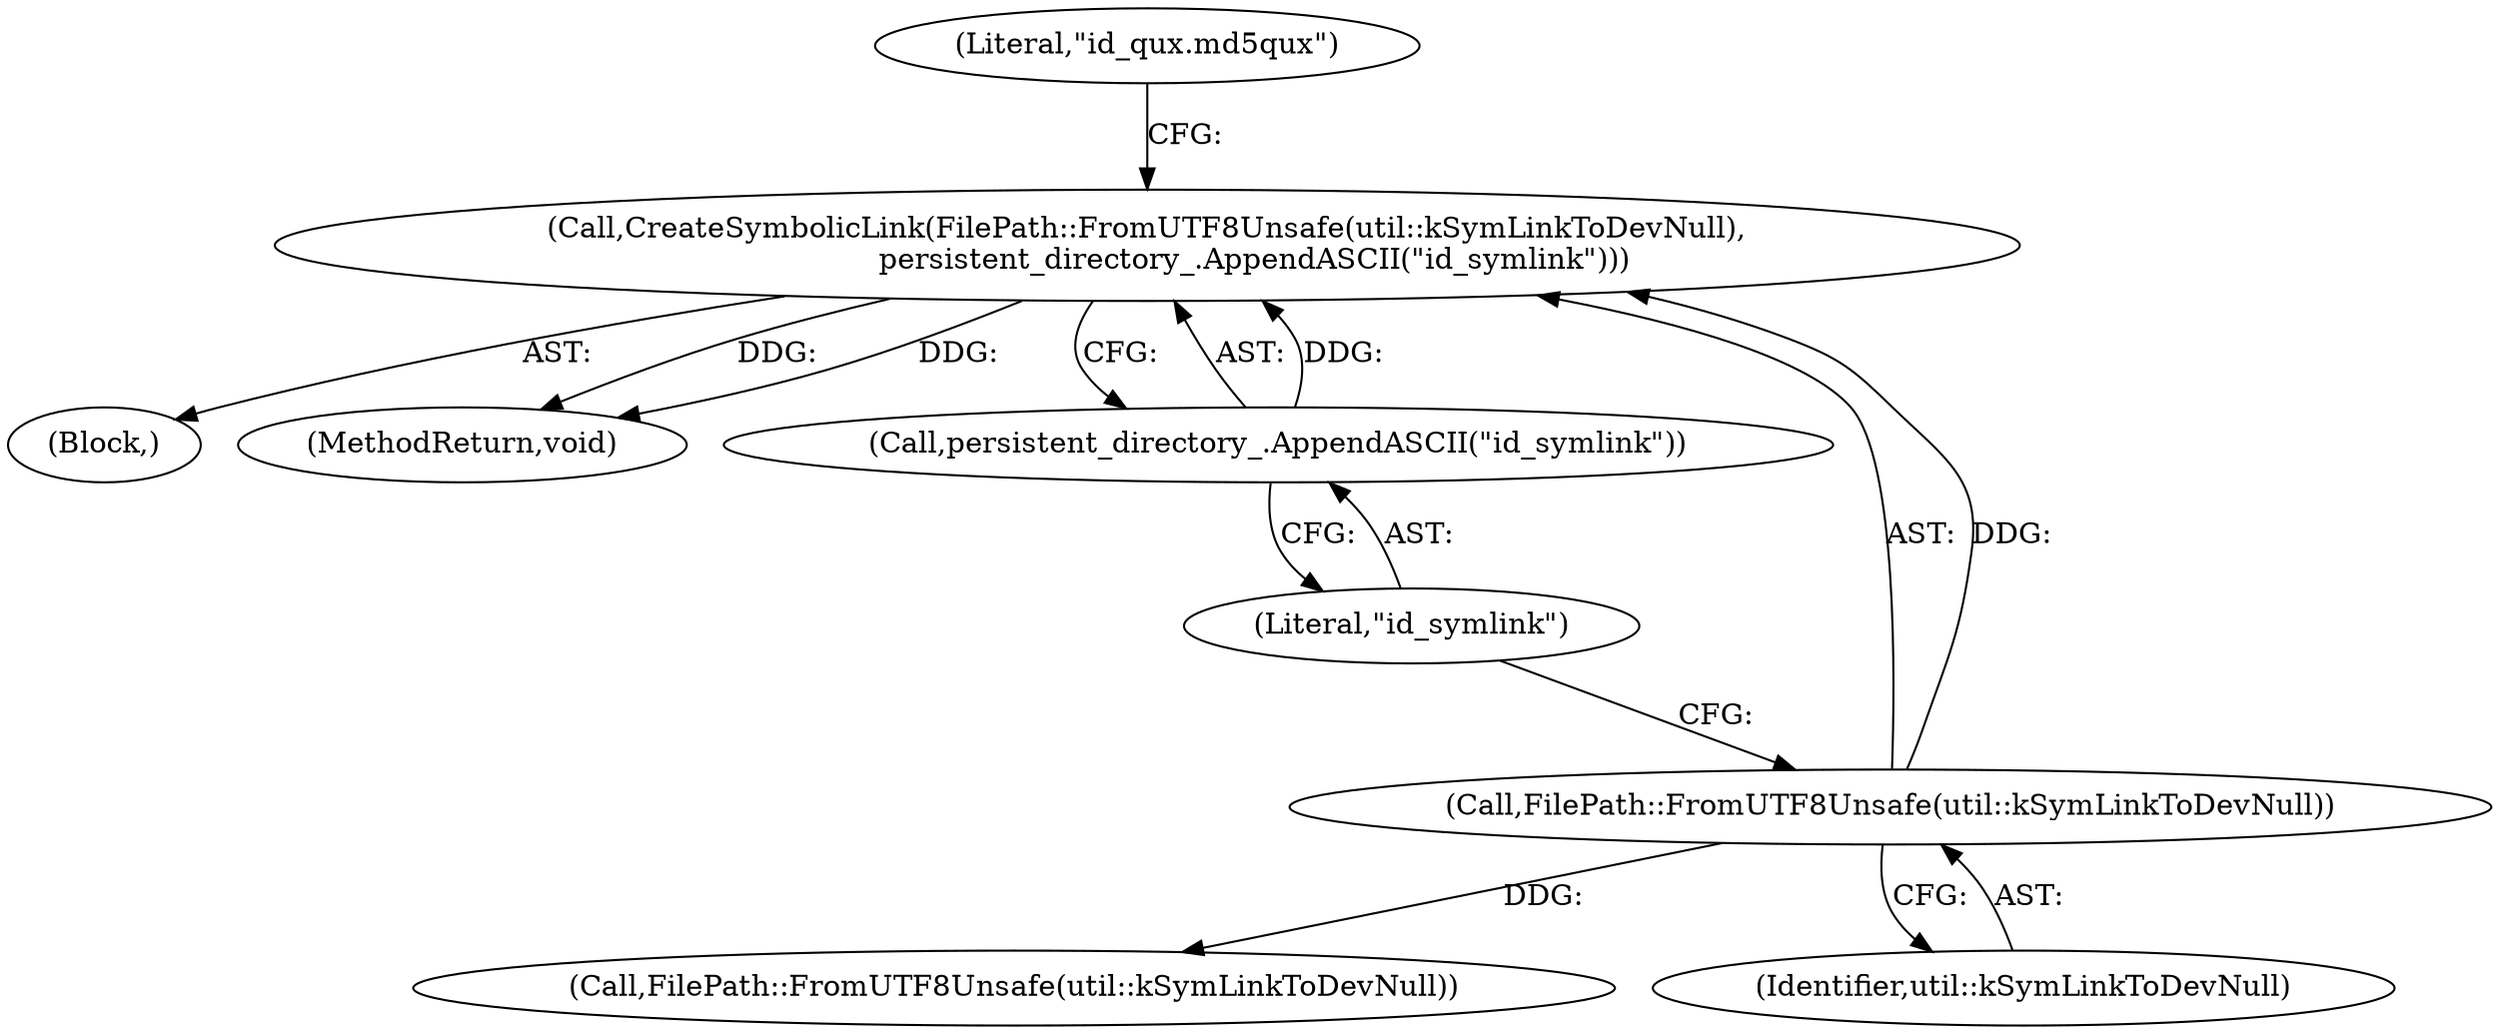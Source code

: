 digraph "1_Chrome_baef1ffd73db183ca50c854e1779ed7f6e5100a8_10@del" {
"1000114" [label="(Call,CreateSymbolicLink(FilePath::FromUTF8Unsafe(util::kSymLinkToDevNull),\n                       persistent_directory_.AppendASCII(\"id_symlink\")))"];
"1000115" [label="(Call,FilePath::FromUTF8Unsafe(util::kSymLinkToDevNull))"];
"1000117" [label="(Call,persistent_directory_.AppendASCII(\"id_symlink\"))"];
"1000114" [label="(Call,CreateSymbolicLink(FilePath::FromUTF8Unsafe(util::kSymLinkToDevNull),\n                       persistent_directory_.AppendASCII(\"id_symlink\")))"];
"1000126" [label="(Call,FilePath::FromUTF8Unsafe(util::kSymLinkToDevNull))"];
"1000101" [label="(Block,)"];
"1000118" [label="(Literal,\"id_symlink\")"];
"1000117" [label="(Call,persistent_directory_.AppendASCII(\"id_symlink\"))"];
"1000121" [label="(Literal,\"id_qux.md5qux\")"];
"1000116" [label="(Identifier,util::kSymLinkToDevNull)"];
"1000163" [label="(MethodReturn,void)"];
"1000115" [label="(Call,FilePath::FromUTF8Unsafe(util::kSymLinkToDevNull))"];
"1000114" -> "1000101"  [label="AST: "];
"1000114" -> "1000117"  [label="CFG: "];
"1000115" -> "1000114"  [label="AST: "];
"1000117" -> "1000114"  [label="AST: "];
"1000121" -> "1000114"  [label="CFG: "];
"1000114" -> "1000163"  [label="DDG: "];
"1000114" -> "1000163"  [label="DDG: "];
"1000115" -> "1000114"  [label="DDG: "];
"1000117" -> "1000114"  [label="DDG: "];
"1000115" -> "1000116"  [label="CFG: "];
"1000116" -> "1000115"  [label="AST: "];
"1000118" -> "1000115"  [label="CFG: "];
"1000115" -> "1000126"  [label="DDG: "];
"1000117" -> "1000118"  [label="CFG: "];
"1000118" -> "1000117"  [label="AST: "];
}
